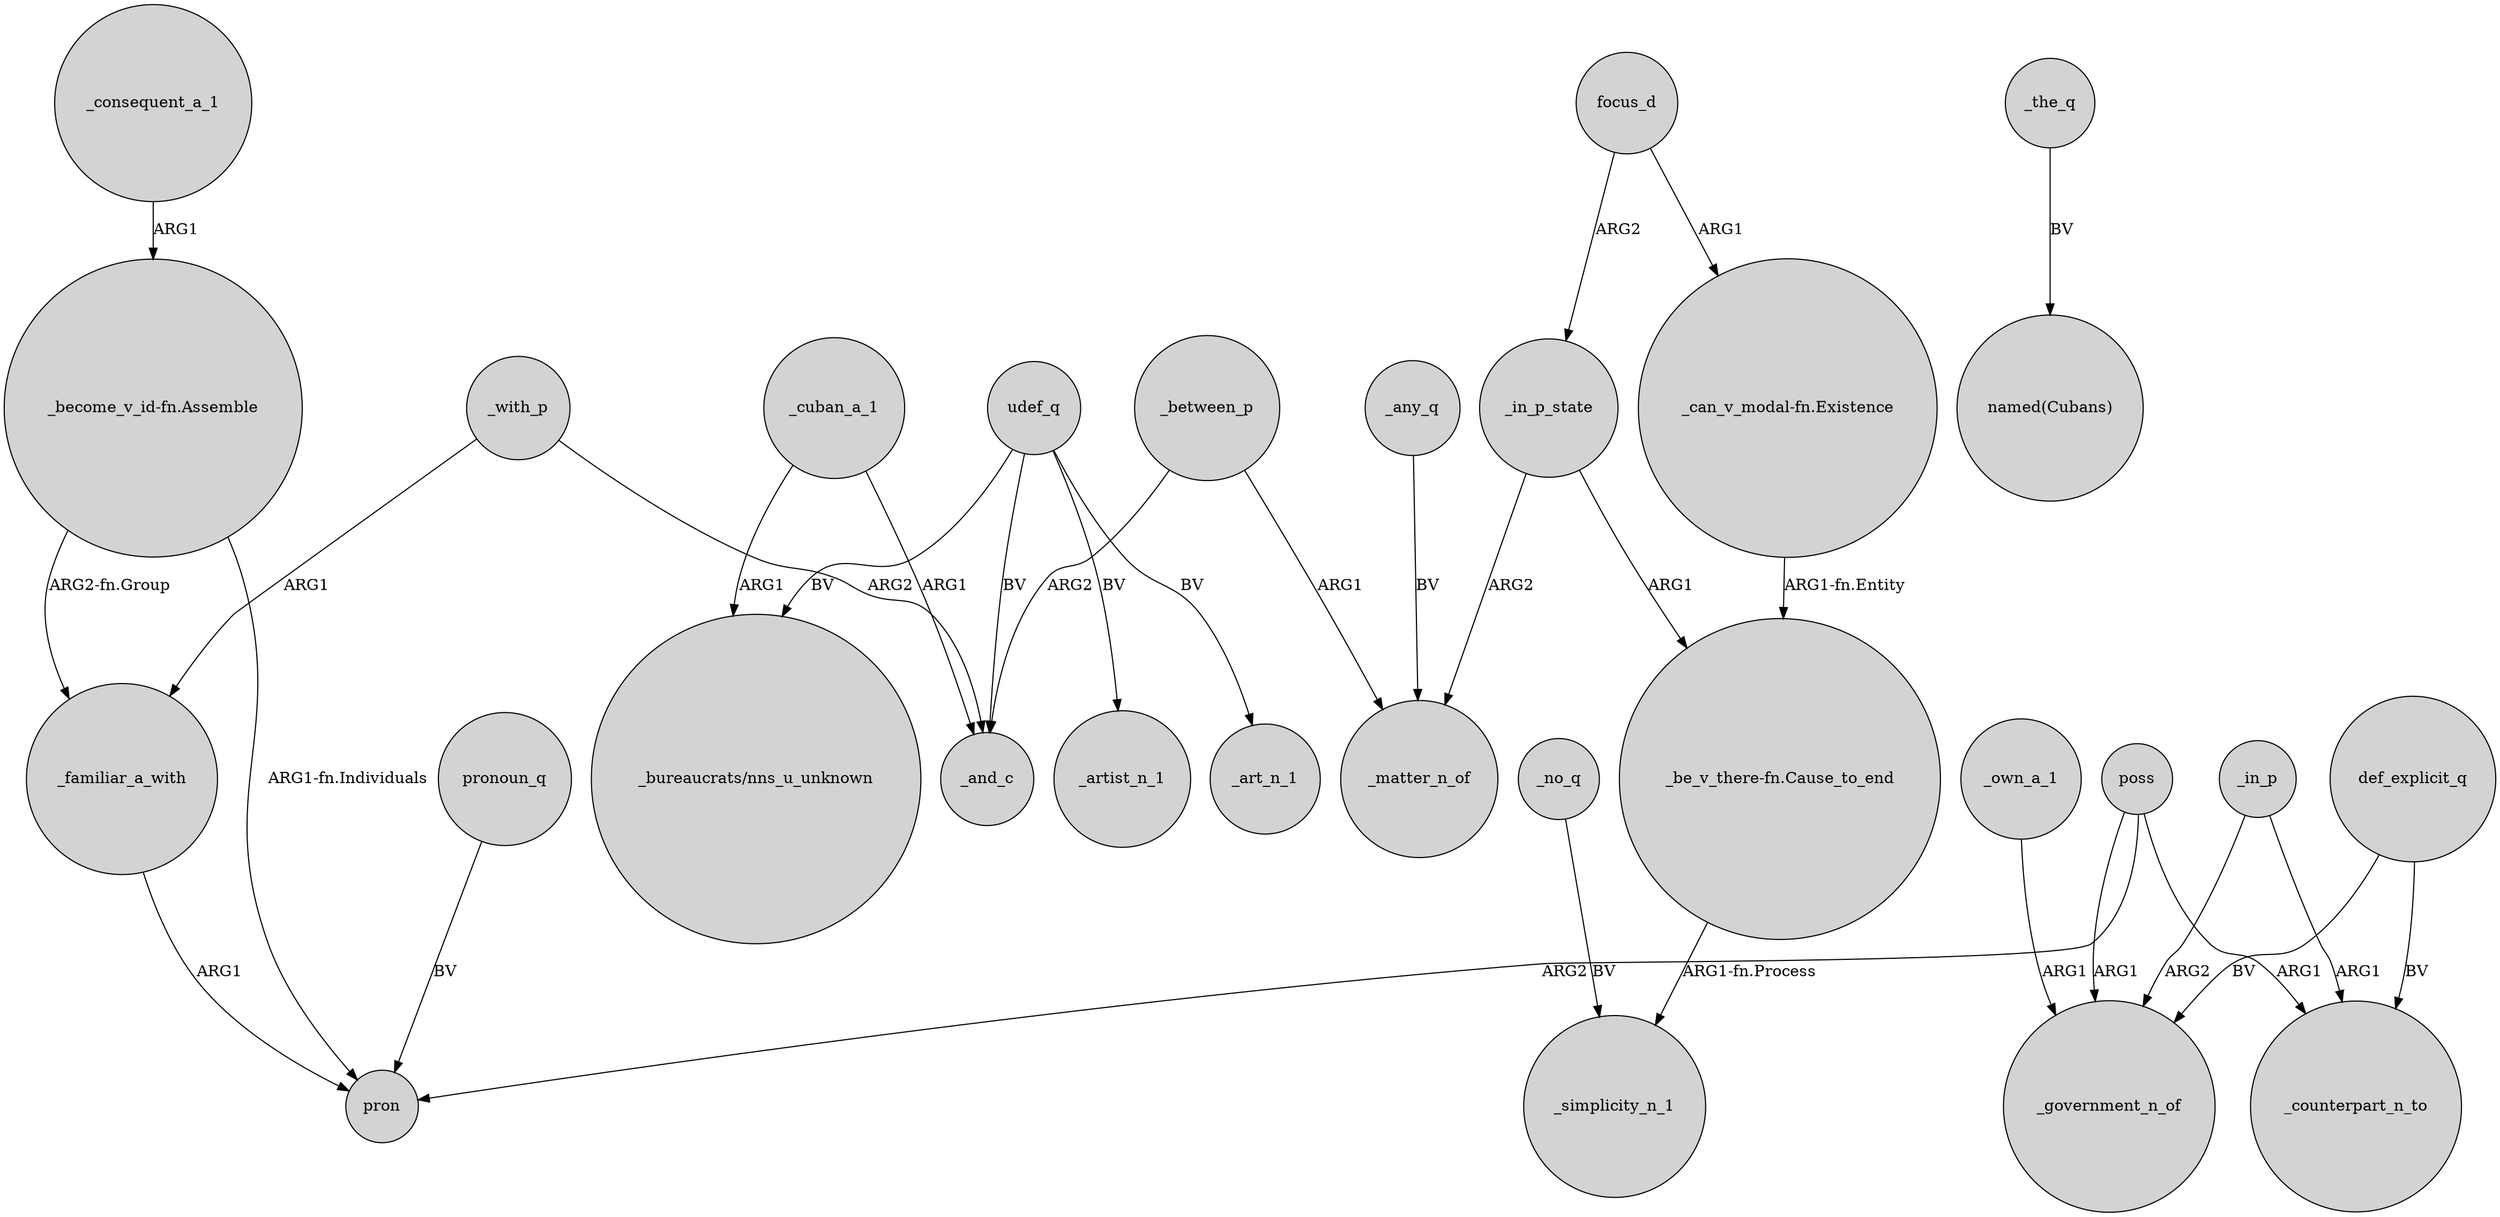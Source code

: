 digraph {
	node [shape=circle style=filled]
	"_become_v_id-fn.Assemble" -> pron [label="ARG1-fn.Individuals"]
	focus_d -> _in_p_state [label=ARG2]
	def_explicit_q -> _government_n_of [label=BV]
	_cuban_a_1 -> "_bureaucrats/nns_u_unknown" [label=ARG1]
	"_be_v_there-fn.Cause_to_end" -> _simplicity_n_1 [label="ARG1-fn.Process"]
	_familiar_a_with -> pron [label=ARG1]
	_any_q -> _matter_n_of [label=BV]
	def_explicit_q -> _counterpart_n_to [label=BV]
	udef_q -> _artist_n_1 [label=BV]
	udef_q -> _and_c [label=BV]
	_with_p -> _familiar_a_with [label=ARG1]
	_consequent_a_1 -> "_become_v_id-fn.Assemble" [label=ARG1]
	pronoun_q -> pron [label=BV]
	_own_a_1 -> _government_n_of [label=ARG1]
	"_become_v_id-fn.Assemble" -> _familiar_a_with [label="ARG2-fn.Group"]
	poss -> pron [label=ARG2]
	poss -> _government_n_of [label=ARG1]
	focus_d -> "_can_v_modal-fn.Existence" [label=ARG1]
	_in_p -> _government_n_of [label=ARG2]
	_with_p -> _and_c [label=ARG2]
	_in_p_state -> "_be_v_there-fn.Cause_to_end" [label=ARG1]
	_no_q -> _simplicity_n_1 [label=BV]
	_in_p -> _counterpart_n_to [label=ARG1]
	poss -> _counterpart_n_to [label=ARG1]
	udef_q -> "_bureaucrats/nns_u_unknown" [label=BV]
	_between_p -> _matter_n_of [label=ARG1]
	_cuban_a_1 -> _and_c [label=ARG1]
	"_can_v_modal-fn.Existence" -> "_be_v_there-fn.Cause_to_end" [label="ARG1-fn.Entity"]
	udef_q -> _art_n_1 [label=BV]
	_the_q -> "named(Cubans)" [label=BV]
	_in_p_state -> _matter_n_of [label=ARG2]
	_between_p -> _and_c [label=ARG2]
}
